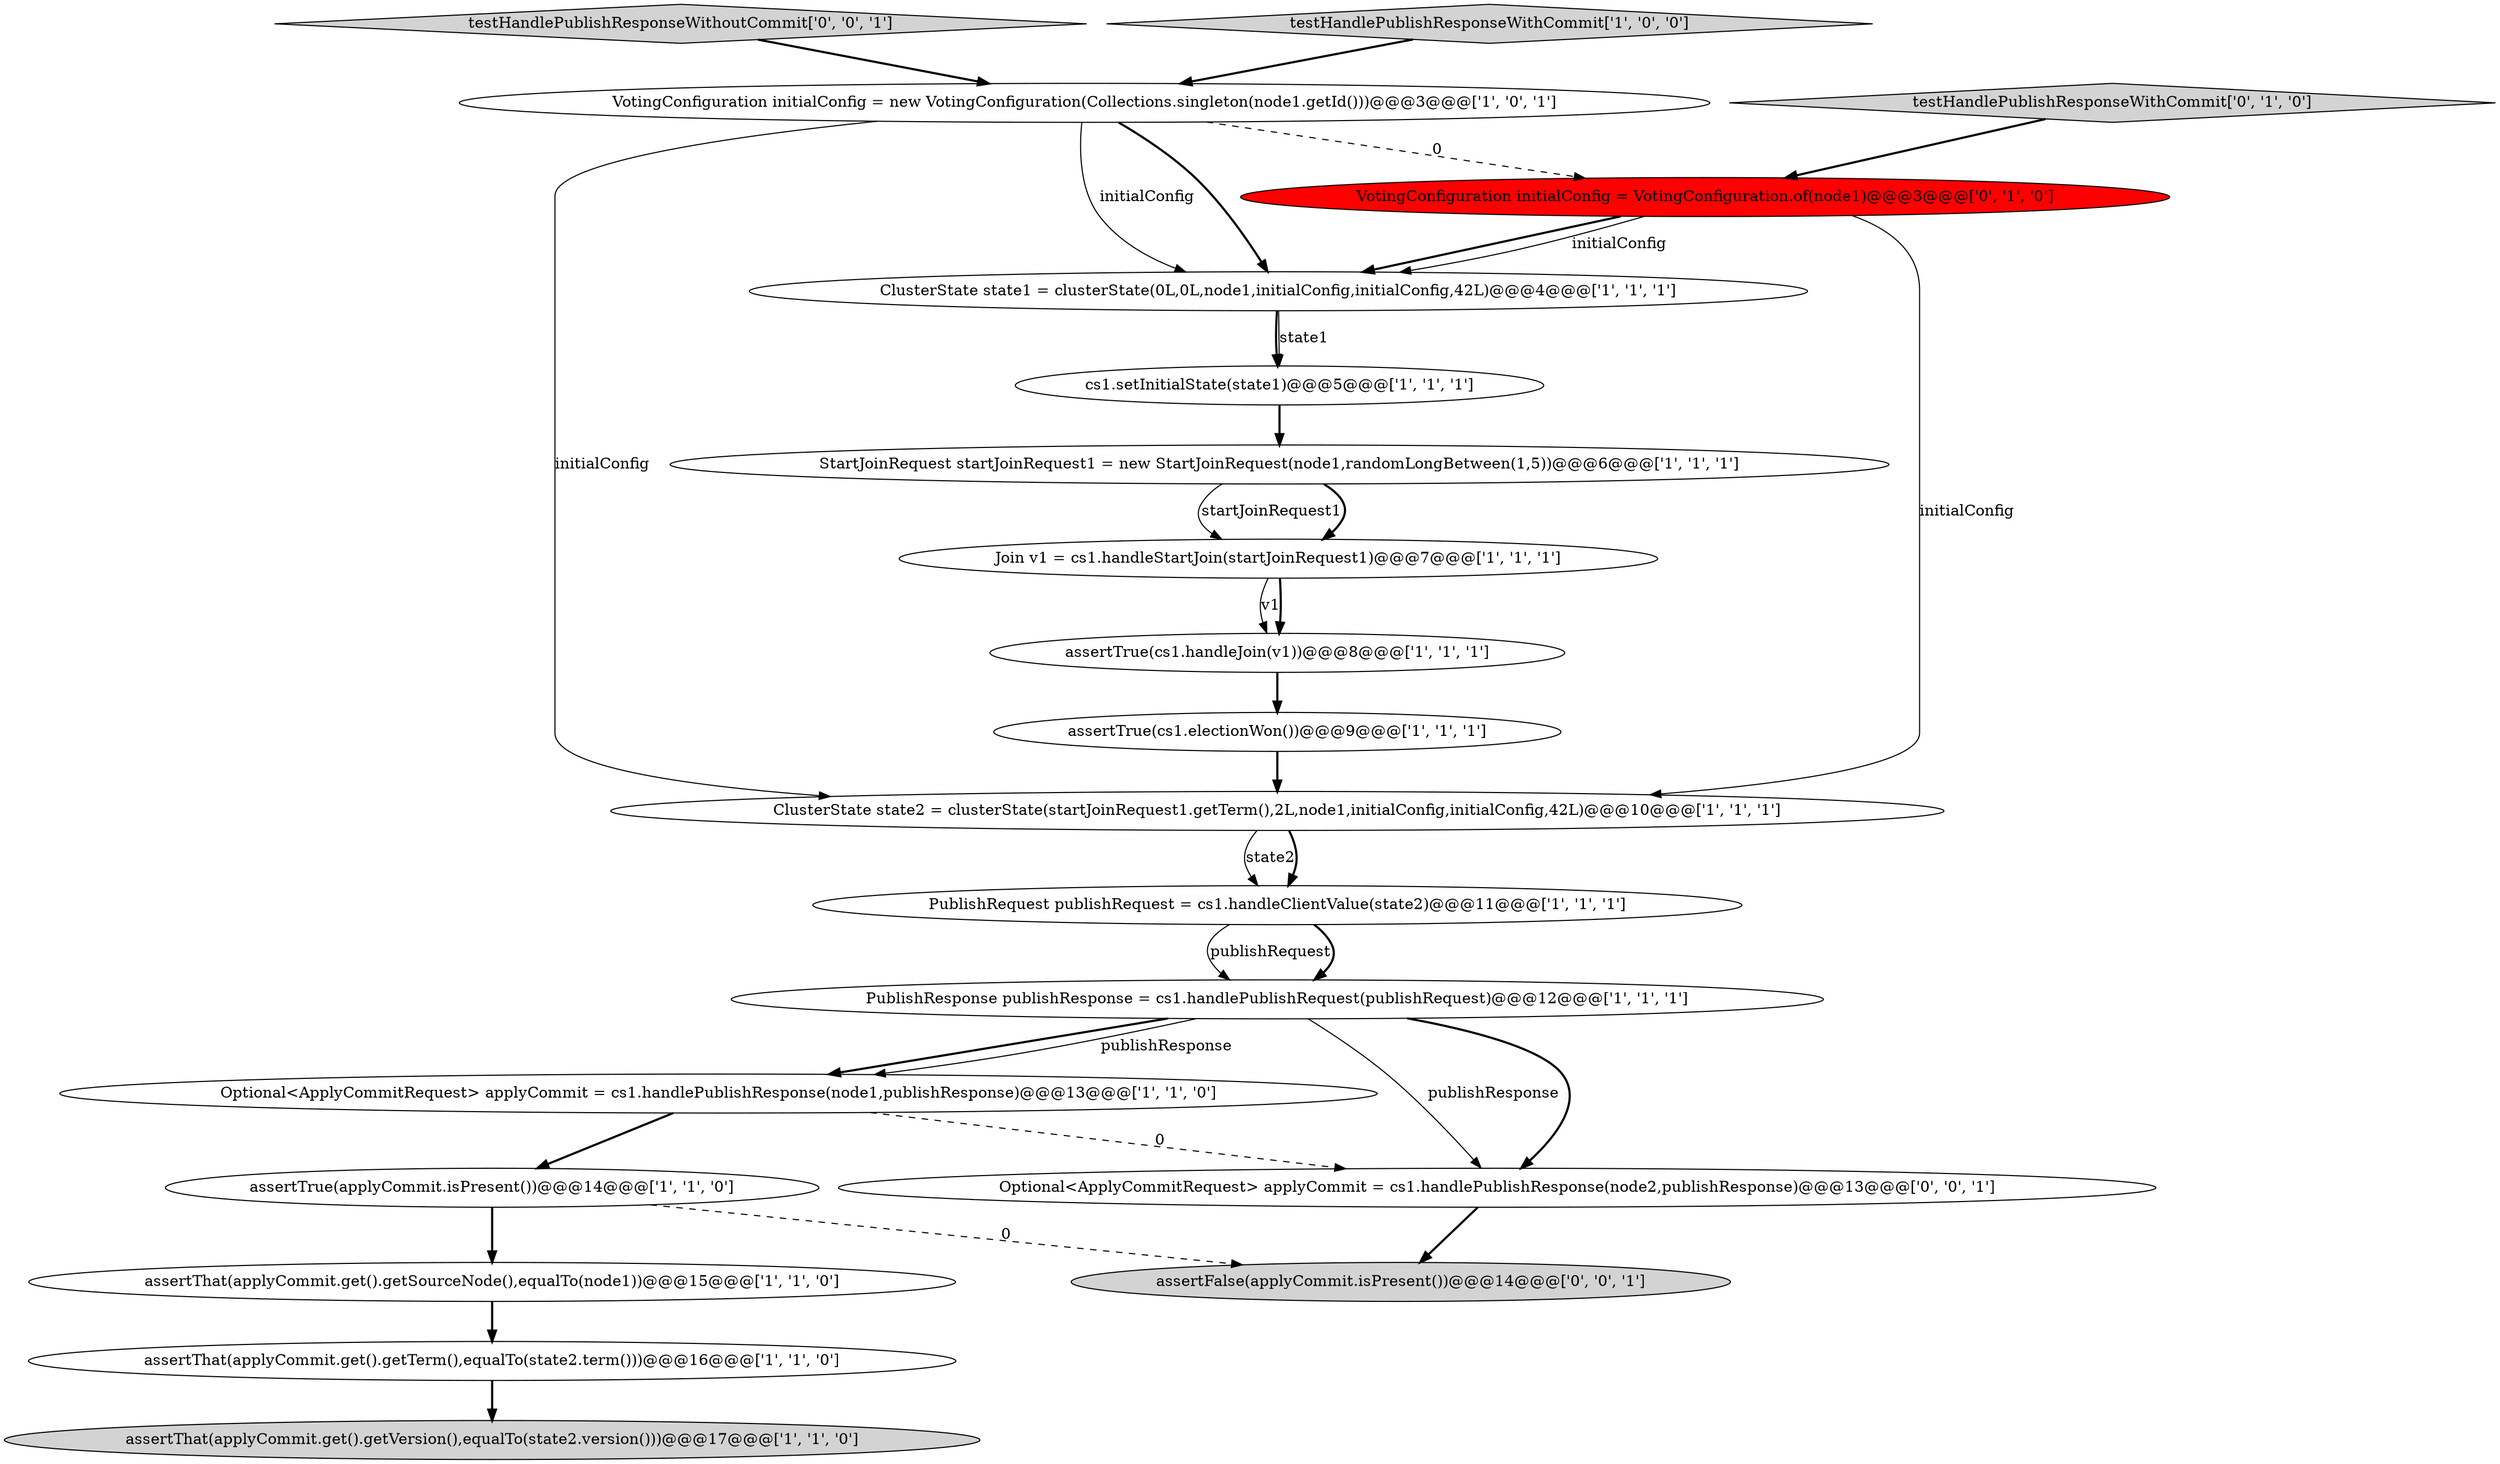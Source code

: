 digraph {
0 [style = filled, label = "assertThat(applyCommit.get().getSourceNode(),equalTo(node1))@@@15@@@['1', '1', '0']", fillcolor = white, shape = ellipse image = "AAA0AAABBB1BBB"];
6 [style = filled, label = "PublishRequest publishRequest = cs1.handleClientValue(state2)@@@11@@@['1', '1', '1']", fillcolor = white, shape = ellipse image = "AAA0AAABBB1BBB"];
4 [style = filled, label = "assertTrue(cs1.handleJoin(v1))@@@8@@@['1', '1', '1']", fillcolor = white, shape = ellipse image = "AAA0AAABBB1BBB"];
18 [style = filled, label = "testHandlePublishResponseWithoutCommit['0', '0', '1']", fillcolor = lightgray, shape = diamond image = "AAA0AAABBB3BBB"];
13 [style = filled, label = "VotingConfiguration initialConfig = new VotingConfiguration(Collections.singleton(node1.getId()))@@@3@@@['1', '0', '1']", fillcolor = white, shape = ellipse image = "AAA0AAABBB1BBB"];
15 [style = filled, label = "assertTrue(cs1.electionWon())@@@9@@@['1', '1', '1']", fillcolor = white, shape = ellipse image = "AAA0AAABBB1BBB"];
14 [style = filled, label = "Join v1 = cs1.handleStartJoin(startJoinRequest1)@@@7@@@['1', '1', '1']", fillcolor = white, shape = ellipse image = "AAA0AAABBB1BBB"];
10 [style = filled, label = "PublishResponse publishResponse = cs1.handlePublishRequest(publishRequest)@@@12@@@['1', '1', '1']", fillcolor = white, shape = ellipse image = "AAA0AAABBB1BBB"];
11 [style = filled, label = "testHandlePublishResponseWithCommit['1', '0', '0']", fillcolor = lightgray, shape = diamond image = "AAA0AAABBB1BBB"];
3 [style = filled, label = "assertTrue(applyCommit.isPresent())@@@14@@@['1', '1', '0']", fillcolor = white, shape = ellipse image = "AAA0AAABBB1BBB"];
12 [style = filled, label = "ClusterState state2 = clusterState(startJoinRequest1.getTerm(),2L,node1,initialConfig,initialConfig,42L)@@@10@@@['1', '1', '1']", fillcolor = white, shape = ellipse image = "AAA0AAABBB1BBB"];
2 [style = filled, label = "assertThat(applyCommit.get().getVersion(),equalTo(state2.version()))@@@17@@@['1', '1', '0']", fillcolor = lightgray, shape = ellipse image = "AAA0AAABBB1BBB"];
16 [style = filled, label = "testHandlePublishResponseWithCommit['0', '1', '0']", fillcolor = lightgray, shape = diamond image = "AAA0AAABBB2BBB"];
17 [style = filled, label = "VotingConfiguration initialConfig = VotingConfiguration.of(node1)@@@3@@@['0', '1', '0']", fillcolor = red, shape = ellipse image = "AAA1AAABBB2BBB"];
8 [style = filled, label = "cs1.setInitialState(state1)@@@5@@@['1', '1', '1']", fillcolor = white, shape = ellipse image = "AAA0AAABBB1BBB"];
1 [style = filled, label = "ClusterState state1 = clusterState(0L,0L,node1,initialConfig,initialConfig,42L)@@@4@@@['1', '1', '1']", fillcolor = white, shape = ellipse image = "AAA0AAABBB1BBB"];
5 [style = filled, label = "Optional<ApplyCommitRequest> applyCommit = cs1.handlePublishResponse(node1,publishResponse)@@@13@@@['1', '1', '0']", fillcolor = white, shape = ellipse image = "AAA0AAABBB1BBB"];
7 [style = filled, label = "assertThat(applyCommit.get().getTerm(),equalTo(state2.term()))@@@16@@@['1', '1', '0']", fillcolor = white, shape = ellipse image = "AAA0AAABBB1BBB"];
9 [style = filled, label = "StartJoinRequest startJoinRequest1 = new StartJoinRequest(node1,randomLongBetween(1,5))@@@6@@@['1', '1', '1']", fillcolor = white, shape = ellipse image = "AAA0AAABBB1BBB"];
19 [style = filled, label = "assertFalse(applyCommit.isPresent())@@@14@@@['0', '0', '1']", fillcolor = lightgray, shape = ellipse image = "AAA0AAABBB3BBB"];
20 [style = filled, label = "Optional<ApplyCommitRequest> applyCommit = cs1.handlePublishResponse(node2,publishResponse)@@@13@@@['0', '0', '1']", fillcolor = white, shape = ellipse image = "AAA0AAABBB3BBB"];
10->20 [style = solid, label="publishResponse"];
5->3 [style = bold, label=""];
10->20 [style = bold, label=""];
1->8 [style = bold, label=""];
17->1 [style = bold, label=""];
17->1 [style = solid, label="initialConfig"];
4->15 [style = bold, label=""];
13->17 [style = dashed, label="0"];
16->17 [style = bold, label=""];
12->6 [style = solid, label="state2"];
12->6 [style = bold, label=""];
13->1 [style = solid, label="initialConfig"];
13->1 [style = bold, label=""];
3->0 [style = bold, label=""];
5->20 [style = dashed, label="0"];
6->10 [style = solid, label="publishRequest"];
0->7 [style = bold, label=""];
14->4 [style = solid, label="v1"];
3->19 [style = dashed, label="0"];
10->5 [style = bold, label=""];
1->8 [style = solid, label="state1"];
7->2 [style = bold, label=""];
6->10 [style = bold, label=""];
9->14 [style = solid, label="startJoinRequest1"];
11->13 [style = bold, label=""];
8->9 [style = bold, label=""];
9->14 [style = bold, label=""];
18->13 [style = bold, label=""];
15->12 [style = bold, label=""];
13->12 [style = solid, label="initialConfig"];
20->19 [style = bold, label=""];
17->12 [style = solid, label="initialConfig"];
10->5 [style = solid, label="publishResponse"];
14->4 [style = bold, label=""];
}
